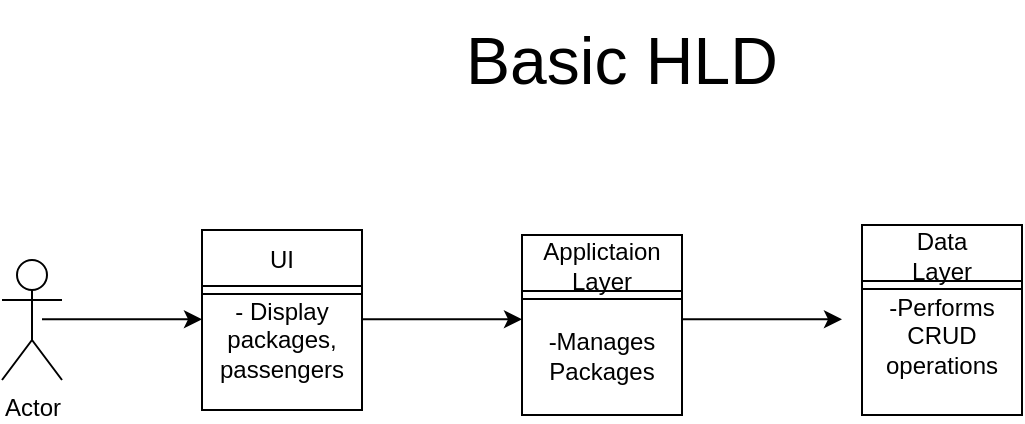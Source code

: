 <mxfile version="23.1.7" type="github">
  <diagram name="Page-1" id="2YBvvXClWsGukQMizWep">
    <mxGraphModel dx="658" dy="441" grid="1" gridSize="10" guides="1" tooltips="1" connect="1" arrows="1" fold="1" page="1" pageScale="1" pageWidth="850" pageHeight="1100" math="0" shadow="0">
      <root>
        <mxCell id="0" />
        <mxCell id="1" parent="0" />
        <mxCell id="ra4D4nj94hRnm4NDxEdL-1" value="" style="rounded=0;whiteSpace=wrap;html=1;" vertex="1" parent="1">
          <mxGeometry x="140" y="175" width="80" height="90" as="geometry" />
        </mxCell>
        <mxCell id="ra4D4nj94hRnm4NDxEdL-2" value="Actor" style="shape=umlActor;verticalLabelPosition=bottom;verticalAlign=top;html=1;outlineConnect=0;" vertex="1" parent="1">
          <mxGeometry x="40" y="190" width="30" height="60" as="geometry" />
        </mxCell>
        <mxCell id="ra4D4nj94hRnm4NDxEdL-3" value="UI" style="text;strokeColor=none;align=center;fillColor=none;html=1;verticalAlign=middle;whiteSpace=wrap;rounded=0;" vertex="1" parent="1">
          <mxGeometry x="150" y="175" width="60" height="30" as="geometry" />
        </mxCell>
        <mxCell id="ra4D4nj94hRnm4NDxEdL-4" value="- Display packages, passengers" style="text;strokeColor=none;align=center;fillColor=none;html=1;verticalAlign=middle;whiteSpace=wrap;rounded=0;" vertex="1" parent="1">
          <mxGeometry x="140" y="200" width="80" height="60" as="geometry" />
        </mxCell>
        <mxCell id="ra4D4nj94hRnm4NDxEdL-5" value="" style="edgeStyle=none;orthogonalLoop=1;jettySize=auto;html=1;rounded=0;curved=0;shape=link;" edge="1" parent="1">
          <mxGeometry width="80" relative="1" as="geometry">
            <mxPoint x="140" y="205" as="sourcePoint" />
            <mxPoint x="220" y="205" as="targetPoint" />
            <Array as="points" />
          </mxGeometry>
        </mxCell>
        <mxCell id="ra4D4nj94hRnm4NDxEdL-6" value="" style="rounded=0;whiteSpace=wrap;html=1;" vertex="1" parent="1">
          <mxGeometry x="300" y="177.5" width="80" height="90" as="geometry" />
        </mxCell>
        <mxCell id="ra4D4nj94hRnm4NDxEdL-7" value="Applictaion Layer" style="text;strokeColor=none;align=center;fillColor=none;html=1;verticalAlign=middle;whiteSpace=wrap;rounded=0;" vertex="1" parent="1">
          <mxGeometry x="310" y="177.5" width="60" height="30" as="geometry" />
        </mxCell>
        <mxCell id="ra4D4nj94hRnm4NDxEdL-8" value="-Manages Packages" style="text;strokeColor=none;align=center;fillColor=none;html=1;verticalAlign=middle;whiteSpace=wrap;rounded=0;" vertex="1" parent="1">
          <mxGeometry x="300" y="207.5" width="80" height="60" as="geometry" />
        </mxCell>
        <mxCell id="ra4D4nj94hRnm4NDxEdL-9" value="" style="edgeStyle=none;orthogonalLoop=1;jettySize=auto;html=1;rounded=0;curved=0;shape=link;" edge="1" parent="1">
          <mxGeometry width="80" relative="1" as="geometry">
            <mxPoint x="300" y="207.5" as="sourcePoint" />
            <mxPoint x="380" y="207.5" as="targetPoint" />
            <Array as="points" />
          </mxGeometry>
        </mxCell>
        <mxCell id="ra4D4nj94hRnm4NDxEdL-10" value="" style="rounded=0;whiteSpace=wrap;html=1;" vertex="1" parent="1">
          <mxGeometry x="470" y="172.5" width="80" height="95" as="geometry" />
        </mxCell>
        <mxCell id="ra4D4nj94hRnm4NDxEdL-11" value="Data Layer" style="text;strokeColor=none;align=center;fillColor=none;html=1;verticalAlign=middle;whiteSpace=wrap;rounded=0;" vertex="1" parent="1">
          <mxGeometry x="480" y="172.5" width="60" height="30" as="geometry" />
        </mxCell>
        <mxCell id="ra4D4nj94hRnm4NDxEdL-12" value="-Performs CRUD operations" style="text;strokeColor=none;align=center;fillColor=none;html=1;verticalAlign=middle;whiteSpace=wrap;rounded=0;" vertex="1" parent="1">
          <mxGeometry x="470" y="197.5" width="80" height="60" as="geometry" />
        </mxCell>
        <mxCell id="ra4D4nj94hRnm4NDxEdL-13" value="" style="edgeStyle=none;orthogonalLoop=1;jettySize=auto;html=1;rounded=0;curved=0;shape=link;" edge="1" parent="1">
          <mxGeometry width="80" relative="1" as="geometry">
            <mxPoint x="470" y="202.5" as="sourcePoint" />
            <mxPoint x="550" y="202.5" as="targetPoint" />
            <Array as="points" />
          </mxGeometry>
        </mxCell>
        <mxCell id="ra4D4nj94hRnm4NDxEdL-14" value="" style="edgeStyle=none;orthogonalLoop=1;jettySize=auto;html=1;rounded=0;" edge="1" parent="1">
          <mxGeometry width="80" relative="1" as="geometry">
            <mxPoint x="60" y="219.66" as="sourcePoint" />
            <mxPoint x="140" y="219.66" as="targetPoint" />
            <Array as="points" />
          </mxGeometry>
        </mxCell>
        <mxCell id="ra4D4nj94hRnm4NDxEdL-16" value="" style="edgeStyle=none;orthogonalLoop=1;jettySize=auto;html=1;rounded=0;" edge="1" parent="1">
          <mxGeometry width="80" relative="1" as="geometry">
            <mxPoint x="220" y="219.66" as="sourcePoint" />
            <mxPoint x="300" y="219.66" as="targetPoint" />
            <Array as="points" />
          </mxGeometry>
        </mxCell>
        <mxCell id="ra4D4nj94hRnm4NDxEdL-17" value="" style="edgeStyle=none;orthogonalLoop=1;jettySize=auto;html=1;rounded=0;" edge="1" parent="1">
          <mxGeometry width="80" relative="1" as="geometry">
            <mxPoint x="380" y="219.66" as="sourcePoint" />
            <mxPoint x="460" y="219.66" as="targetPoint" />
            <Array as="points" />
          </mxGeometry>
        </mxCell>
        <mxCell id="ra4D4nj94hRnm4NDxEdL-18" value="Basic HLD" style="text;strokeColor=none;align=center;fillColor=none;html=1;verticalAlign=middle;whiteSpace=wrap;rounded=0;fontSize=33;" vertex="1" parent="1">
          <mxGeometry x="240" y="60" width="220" height="60" as="geometry" />
        </mxCell>
      </root>
    </mxGraphModel>
  </diagram>
</mxfile>
